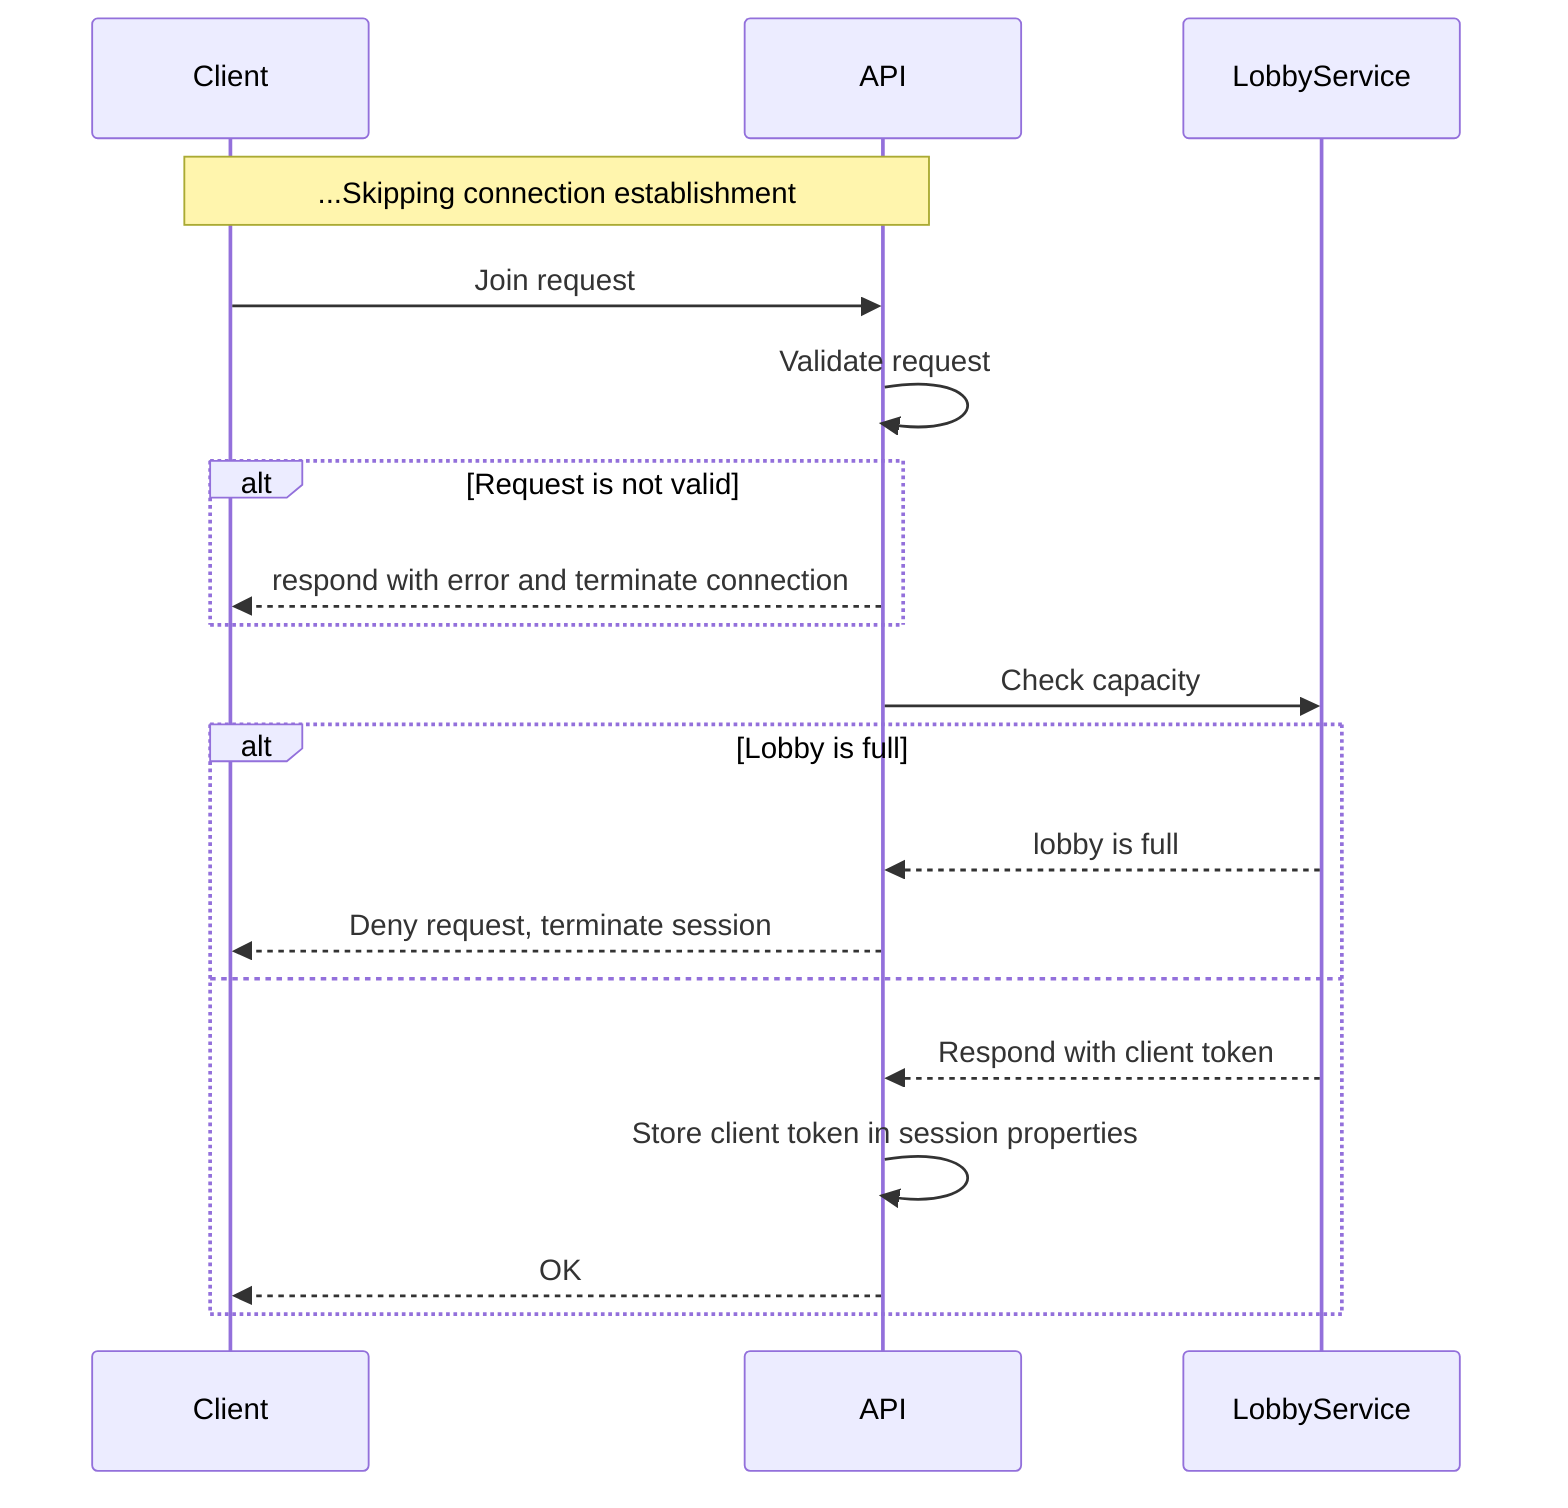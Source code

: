 sequenceDiagram
    Note over Client,API: ...Skipping connection establishment
    Client->>API: Join request
    API->>API: Validate request
    alt Request is not valid
        API-->>Client: respond with error and terminate connection
    end
    API->>LobbyService: Check capacity
    alt Lobby is full
        LobbyService-->>API: lobby is full
        API-->>Client: Deny request, terminate session
    else
        LobbyService-->>API: Respond with client token
        API->>API: Store client token in session properties
        API-->>Client: OK
    end